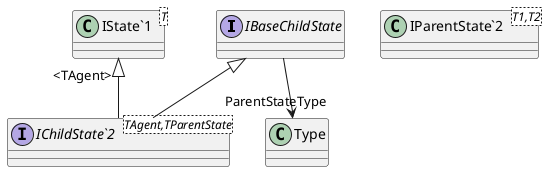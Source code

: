 @startuml
interface IBaseChildState {
}
interface "IChildState`2"<TAgent,TParentState> {
}
class "IState`1"<T> {
}
class "IParentState`2"<T1,T2> {
}
IBaseChildState --> "ParentStateType" Type
"IState`1" "<TAgent>" <|-- "IChildState`2"
IBaseChildState <|-- "IChildState`2"
@enduml
